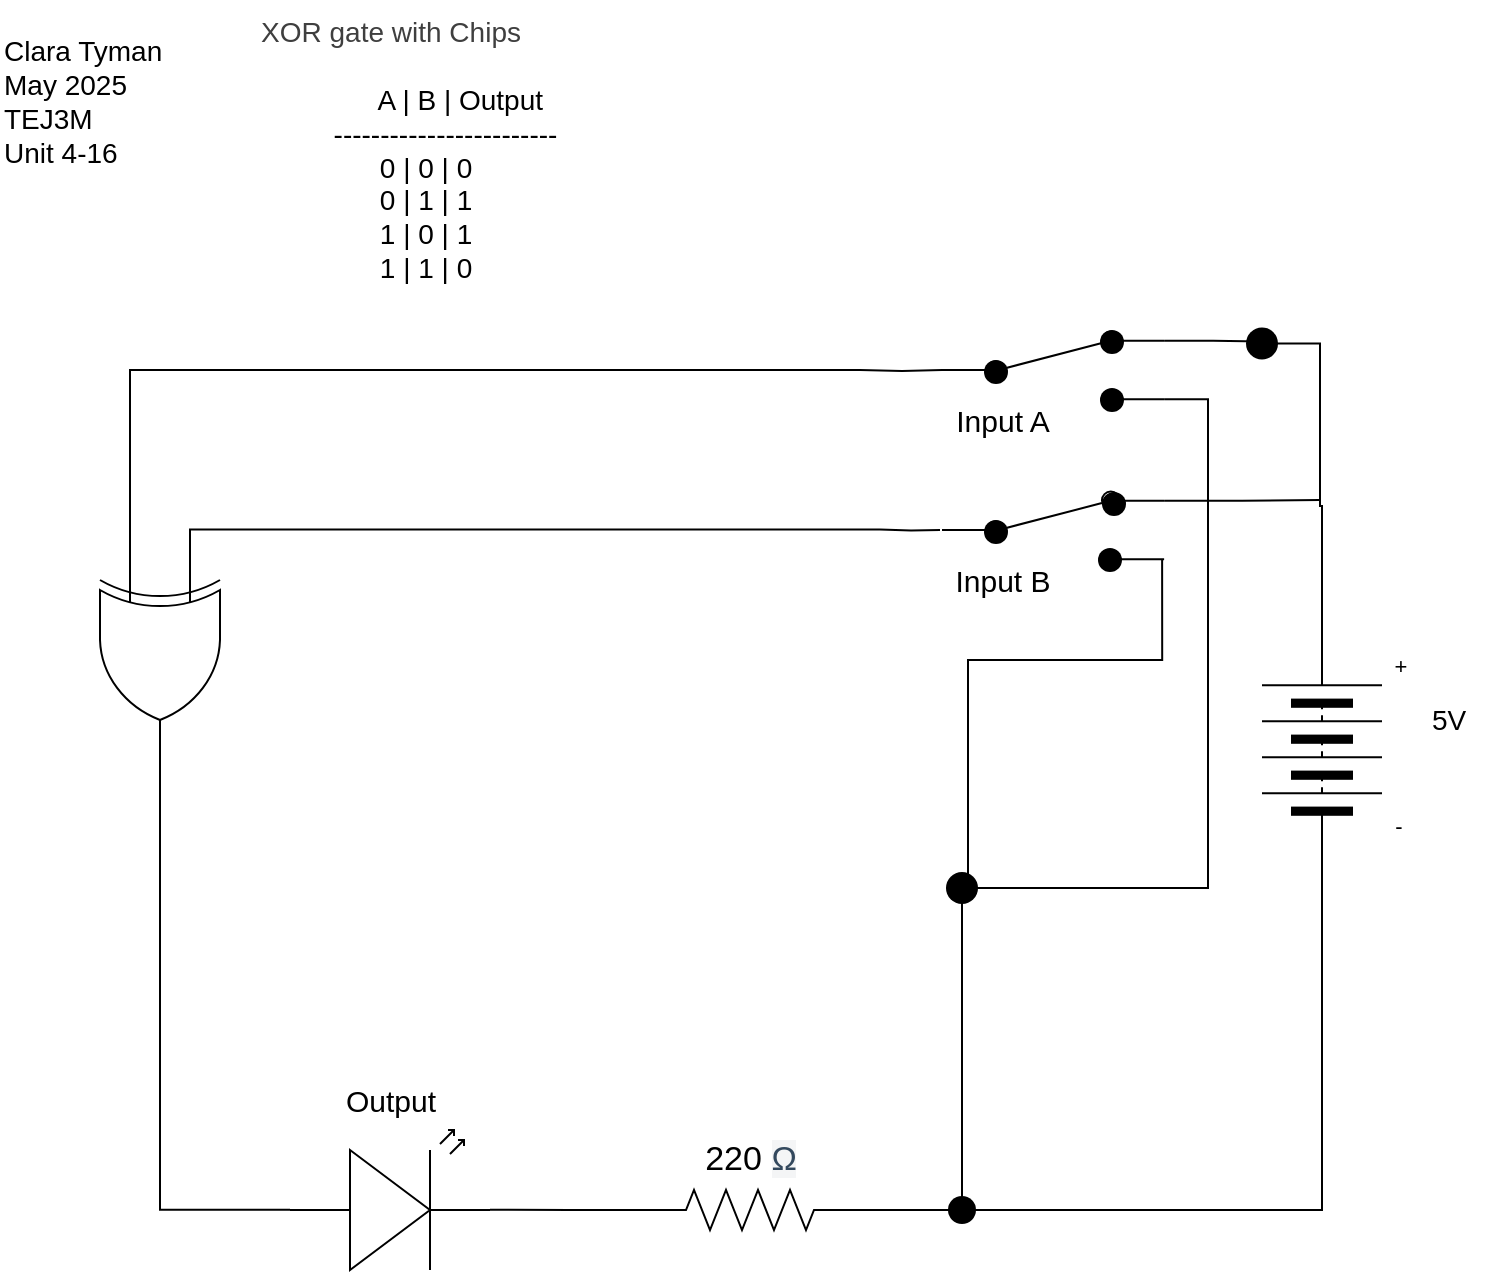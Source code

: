 <mxfile>
    <diagram id="1TuWGwLB1Mw78qsEFhgB" name="Page-1">
        <mxGraphModel dx="766" dy="613" grid="1" gridSize="10" guides="1" tooltips="1" connect="1" arrows="1" fold="1" page="1" pageScale="1" pageWidth="827" pageHeight="1169" math="0" shadow="0">
            <root>
                <mxCell id="0"/>
                <mxCell id="1" parent="0"/>
                <mxCell id="2" value="" style="pointerEvents=1;verticalLabelPosition=bottom;shadow=0;dashed=0;align=center;html=1;verticalAlign=top;shape=mxgraph.electrical.miscellaneous.batteryStack;direction=north;" parent="1" vertex="1">
                    <mxGeometry x="651" y="335" width="60" height="100" as="geometry"/>
                </mxCell>
                <mxCell id="3" value="" style="verticalLabelPosition=bottom;shadow=0;dashed=0;align=center;html=1;verticalAlign=top;shape=mxgraph.electrical.opto_electronics.led_2;pointerEvents=1;rotation=0;" parent="1" vertex="1">
                    <mxGeometry x="165" y="575" width="100" height="70" as="geometry"/>
                </mxCell>
                <mxCell id="4" style="edgeStyle=orthogonalEdgeStyle;shape=connector;curved=0;rounded=0;html=1;exitX=1;exitY=0.12;exitDx=0;exitDy=0;strokeColor=default;align=center;verticalAlign=middle;fontFamily=Helvetica;fontSize=11;fontColor=default;labelBackgroundColor=default;endArrow=none;endFill=0;" parent="1" source="5" edge="1">
                    <mxGeometry relative="1" as="geometry">
                        <mxPoint x="651" y="180.75" as="targetPoint"/>
                    </mxGeometry>
                </mxCell>
                <mxCell id="5" value="" style="html=1;shape=mxgraph.electrical.electro-mechanical.twoWaySwitch;aspect=fixed;elSwitchState=2;fontFamily=Helvetica;fontSize=11;fontColor=default;labelBackgroundColor=default;flipV=0;flipH=0;" parent="1" vertex="1">
                    <mxGeometry x="491" y="175.75" width="111.06" height="38.5" as="geometry"/>
                </mxCell>
                <mxCell id="6" value="" style="shape=waypoint;sketch=0;size=6;pointerEvents=1;points=[];fillColor=none;resizable=0;rotatable=0;perimeter=centerPerimeter;snapToPoint=1;fontFamily=Helvetica;fontSize=11;fontColor=default;labelBackgroundColor=default;strokeWidth=5;" parent="1" vertex="1">
                    <mxGeometry x="491" y="605" width="20" height="20" as="geometry"/>
                </mxCell>
                <mxCell id="7" value="&lt;font style=&quot;font-size: 17px;&quot;&gt;220&amp;nbsp;&lt;span style=&quot;color: rgb(52, 73, 94); font-family: ArtifaktElement-Medium, sans-serif; text-align: left; text-wrap-mode: wrap; background-color: rgb(244, 245, 246);&quot;&gt;Ω&lt;/span&gt;&lt;/font&gt;" style="text;html=1;align=center;verticalAlign=middle;resizable=0;points=[];autosize=1;strokeColor=none;fillColor=none;fontFamily=Helvetica;fontSize=11;fontColor=default;labelBackgroundColor=default;" parent="1" vertex="1">
                    <mxGeometry x="360" y="575" width="70" height="30" as="geometry"/>
                </mxCell>
                <mxCell id="8" value="&lt;font style=&quot;font-size: 15px;&quot;&gt;Input A&lt;/font&gt;" style="text;html=1;align=center;verticalAlign=middle;resizable=0;points=[];autosize=1;strokeColor=none;fillColor=none;fontFamily=Helvetica;fontSize=11;fontColor=default;labelBackgroundColor=default;" parent="1" vertex="1">
                    <mxGeometry x="486" y="205" width="70" height="30" as="geometry"/>
                </mxCell>
                <mxCell id="9" value="&lt;font style=&quot;font-size: 14px;&quot;&gt;5V&lt;/font&gt;" style="text;html=1;align=center;verticalAlign=middle;resizable=0;points=[];autosize=1;strokeColor=none;fillColor=none;fontFamily=Helvetica;fontSize=11;fontColor=default;labelBackgroundColor=default;" parent="1" vertex="1">
                    <mxGeometry x="724" y="355" width="40" height="30" as="geometry"/>
                </mxCell>
                <mxCell id="10" value="Clara Tyman&#xa;May 2025&#xa;TEJ3M&#xa;Unit 4-16" style="text;align=left;verticalAlign=middle;resizable=0;points=[];autosize=1;strokeColor=none;fillColor=none;fontFamily=Helvetica;fontSize=14;fontColor=default;labelBackgroundColor=default;flipH=1;flipV=1;rotation=0;" parent="1" vertex="1">
                    <mxGeometry x="20" y="20" width="100" height="80" as="geometry"/>
                </mxCell>
                <mxCell id="11" value="" style="pointerEvents=1;verticalLabelPosition=bottom;shadow=0;dashed=0;align=center;html=1;verticalAlign=top;shape=mxgraph.electrical.resistors.resistor_2;" parent="1" vertex="1">
                    <mxGeometry x="345" y="605" width="100" height="20" as="geometry"/>
                </mxCell>
                <mxCell id="12" value="Output" style="text;html=1;align=center;verticalAlign=middle;resizable=0;points=[];autosize=1;strokeColor=none;fillColor=none;fontFamily=Helvetica;fontSize=15;fontColor=default;labelBackgroundColor=default;" parent="1" vertex="1">
                    <mxGeometry x="180" y="545" width="70" height="30" as="geometry"/>
                </mxCell>
                <mxCell id="13" value="" style="shape=waypoint;sketch=0;size=6;pointerEvents=1;points=[];fillColor=none;resizable=0;rotatable=0;perimeter=centerPerimeter;snapToPoint=1;fontFamily=Helvetica;fontSize=12;fontColor=default;labelBackgroundColor=default;strokeWidth=6;" parent="1" vertex="1">
                    <mxGeometry x="641" y="171.75" width="20" height="20" as="geometry"/>
                </mxCell>
                <mxCell id="14" value="&lt;div&gt;&lt;span style=&quot;background-color: transparent; color: rgb(63, 63, 63);&quot;&gt;XOR gate with Chips&lt;/span&gt;&lt;/div&gt;&lt;div&gt;&lt;br&gt;&lt;/div&gt;&lt;div&gt;&amp;nbsp; &amp;nbsp; &amp;nbsp; &amp;nbsp; &amp;nbsp; &amp;nbsp; &amp;nbsp; &amp;nbsp; &amp;nbsp; A | B | Output&lt;/div&gt;&lt;div&gt;&amp;nbsp; &amp;nbsp; &amp;nbsp; &amp;nbsp; &amp;nbsp; &amp;nbsp; &amp;nbsp; ------------------------&lt;/div&gt;&lt;div&gt;&amp;nbsp; &amp;nbsp; &amp;nbsp; &amp;nbsp; &amp;nbsp;0 | 0 | 0&lt;/div&gt;&lt;div&gt;&amp;nbsp; &amp;nbsp; &amp;nbsp; &amp;nbsp; &amp;nbsp;0 | 1 | 1&lt;/div&gt;&lt;div&gt;&amp;nbsp; &amp;nbsp; &amp;nbsp; &amp;nbsp; &amp;nbsp;1 | 0 | 1&lt;/div&gt;&lt;div&gt;&amp;nbsp; &amp;nbsp; &amp;nbsp; &amp;nbsp; &amp;nbsp;1 | 1 | 0&lt;/div&gt;" style="text;html=1;align=center;verticalAlign=middle;resizable=0;points=[];autosize=1;strokeColor=none;fillColor=none;strokeWidth=7;fontSize=14;" parent="1" vertex="1">
                    <mxGeometry x="120" y="10" width="190" height="150" as="geometry"/>
                </mxCell>
                <mxCell id="18" style="edgeStyle=orthogonalEdgeStyle;shape=connector;curved=0;rounded=0;html=1;exitX=1;exitY=0.5;exitDx=0;exitDy=0;entryX=0.492;entryY=1.062;entryDx=0;entryDy=0;entryPerimeter=0;strokeColor=default;align=center;verticalAlign=middle;fontFamily=Helvetica;fontSize=11;fontColor=default;labelBackgroundColor=default;endArrow=none;endFill=0;" parent="1" source="2" target="13" edge="1">
                    <mxGeometry relative="1" as="geometry">
                        <Array as="points">
                            <mxPoint x="681" y="263"/>
                            <mxPoint x="680" y="263"/>
                            <mxPoint x="680" y="182"/>
                        </Array>
                    </mxGeometry>
                </mxCell>
                <mxCell id="19" style="edgeStyle=orthogonalEdgeStyle;shape=connector;curved=0;rounded=0;html=1;exitDx=0;exitDy=0;entryX=0.521;entryY=0.231;entryDx=0;entryDy=0;entryPerimeter=0;strokeColor=default;align=center;verticalAlign=middle;fontFamily=Helvetica;fontSize=11;fontColor=default;labelBackgroundColor=default;endArrow=none;endFill=0;" parent="1" source="29" target="6" edge="1">
                    <mxGeometry relative="1" as="geometry">
                        <Array as="points">
                            <mxPoint x="501" y="454"/>
                        </Array>
                    </mxGeometry>
                </mxCell>
                <mxCell id="20" style="edgeStyle=orthogonalEdgeStyle;shape=connector;curved=0;rounded=0;html=1;exitX=1;exitY=0.12;exitDx=0;exitDy=0;strokeColor=default;align=center;verticalAlign=middle;fontFamily=Helvetica;fontSize=11;fontColor=default;labelBackgroundColor=default;endArrow=none;endFill=0;" parent="1" source="22" edge="1">
                    <mxGeometry relative="1" as="geometry">
                        <mxPoint x="680" y="260" as="targetPoint"/>
                    </mxGeometry>
                </mxCell>
                <mxCell id="21" style="edgeStyle=orthogonalEdgeStyle;shape=connector;curved=0;rounded=0;html=1;exitX=1;exitY=0.88;exitDx=0;exitDy=0;strokeColor=default;align=center;verticalAlign=middle;fontFamily=Helvetica;fontSize=11;fontColor=default;labelBackgroundColor=default;endArrow=none;endFill=0;" parent="1" edge="1">
                    <mxGeometry relative="1" as="geometry">
                        <mxPoint x="503" y="450" as="targetPoint"/>
                        <mxPoint x="601.06" y="289.63" as="sourcePoint"/>
                        <Array as="points">
                            <mxPoint x="601" y="340"/>
                            <mxPoint x="504" y="340"/>
                        </Array>
                    </mxGeometry>
                </mxCell>
                <mxCell id="22" value="" style="html=1;shape=mxgraph.electrical.electro-mechanical.twoWaySwitch;aspect=fixed;elSwitchState=2;fontFamily=Helvetica;fontSize=11;fontColor=default;labelBackgroundColor=default;flipV=0;" parent="1" vertex="1">
                    <mxGeometry x="491" y="255.75" width="111.06" height="38.5" as="geometry"/>
                </mxCell>
                <mxCell id="23" value="&lt;font style=&quot;font-size: 15px;&quot;&gt;Input B&lt;/font&gt;" style="text;html=1;align=center;verticalAlign=middle;resizable=0;points=[];autosize=1;strokeColor=none;fillColor=none;fontFamily=Helvetica;fontSize=11;fontColor=default;labelBackgroundColor=default;" parent="1" vertex="1">
                    <mxGeometry x="486" y="285" width="70" height="30" as="geometry"/>
                </mxCell>
                <mxCell id="28" value="" style="edgeStyle=orthogonalEdgeStyle;shape=connector;curved=0;rounded=0;html=1;exitX=1;exitY=0.88;exitDx=0;exitDy=0;entryDx=0;entryDy=0;entryPerimeter=0;strokeColor=default;align=center;verticalAlign=middle;fontFamily=Helvetica;fontSize=11;fontColor=default;labelBackgroundColor=default;endArrow=none;endFill=0;" parent="1" source="5" target="29" edge="1">
                    <mxGeometry relative="1" as="geometry">
                        <Array as="points">
                            <mxPoint x="624" y="210"/>
                            <mxPoint x="624" y="454"/>
                        </Array>
                        <mxPoint x="602" y="210" as="sourcePoint"/>
                        <mxPoint x="501" y="615" as="targetPoint"/>
                    </mxGeometry>
                </mxCell>
                <mxCell id="29" value="" style="shape=waypoint;sketch=0;size=6;pointerEvents=1;points=[];fillColor=none;resizable=0;rotatable=0;perimeter=centerPerimeter;snapToPoint=1;fontFamily=Helvetica;fontSize=12;fontColor=default;labelBackgroundColor=default;strokeWidth=6;" parent="1" vertex="1">
                    <mxGeometry x="491" y="444" width="20" height="20" as="geometry"/>
                </mxCell>
                <mxCell id="30" style="edgeStyle=orthogonalEdgeStyle;shape=connector;curved=0;rounded=0;html=1;exitX=0;exitY=0.5;exitDx=0;exitDy=0;entryX=1;entryY=0.5;entryDx=0;entryDy=0;entryPerimeter=0;strokeColor=default;align=center;verticalAlign=middle;fontFamily=Helvetica;fontSize=11;fontColor=default;labelBackgroundColor=default;endArrow=none;endFill=0;" parent="1" source="2" target="11" edge="1">
                    <mxGeometry relative="1" as="geometry"/>
                </mxCell>
                <mxCell id="31" value="+" style="text;html=1;align=center;verticalAlign=middle;resizable=0;points=[];autosize=1;strokeColor=none;fillColor=none;fontFamily=Helvetica;fontSize=11;fontColor=default;labelBackgroundColor=default;" parent="1" vertex="1">
                    <mxGeometry x="705" y="328" width="30" height="30" as="geometry"/>
                </mxCell>
                <mxCell id="32" value="-" style="text;html=1;align=center;verticalAlign=middle;resizable=0;points=[];autosize=1;strokeColor=none;fillColor=none;fontFamily=Helvetica;fontSize=11;fontColor=default;labelBackgroundColor=default;" parent="1" vertex="1">
                    <mxGeometry x="704" y="408" width="30" height="30" as="geometry"/>
                </mxCell>
                <mxCell id="36" style="edgeStyle=orthogonalEdgeStyle;shape=connector;curved=0;rounded=0;html=1;exitDx=0;exitDy=0;entryX=0;entryY=0.5;entryDx=0;entryDy=0;strokeColor=default;align=center;verticalAlign=middle;fontFamily=Helvetica;fontSize=11;fontColor=default;labelBackgroundColor=default;endArrow=none;endFill=0;" parent="1" target="5" edge="1">
                    <mxGeometry relative="1" as="geometry">
                        <mxPoint x="450" y="195" as="sourcePoint"/>
                    </mxGeometry>
                </mxCell>
                <mxCell id="45" style="edgeStyle=orthogonalEdgeStyle;shape=connector;curved=0;rounded=0;html=1;exitDx=0;exitDy=0;strokeColor=default;align=center;verticalAlign=middle;fontFamily=Helvetica;fontSize=11;fontColor=default;labelBackgroundColor=default;endArrow=none;endFill=0;" parent="1" edge="1">
                    <mxGeometry relative="1" as="geometry">
                        <mxPoint x="490" y="275" as="targetPoint"/>
                        <mxPoint x="460" y="274.75" as="sourcePoint"/>
                    </mxGeometry>
                </mxCell>
                <mxCell id="53" style="edgeStyle=orthogonalEdgeStyle;shape=connector;curved=0;rounded=0;html=1;exitX=0;exitY=0.5;exitDx=0;exitDy=0;exitPerimeter=0;entryX=1;entryY=0.57;entryDx=0;entryDy=0;entryPerimeter=0;strokeColor=default;align=center;verticalAlign=middle;fontFamily=Helvetica;fontSize=11;fontColor=default;labelBackgroundColor=default;endArrow=none;endFill=0;" parent="1" source="11" target="3" edge="1">
                    <mxGeometry relative="1" as="geometry"/>
                </mxCell>
                <mxCell id="56" style="edgeStyle=orthogonalEdgeStyle;shape=connector;curved=0;rounded=0;html=1;exitX=0;exitY=0.75;exitDx=0;exitDy=0;exitPerimeter=0;strokeColor=default;align=center;verticalAlign=middle;fontFamily=Helvetica;fontSize=11;fontColor=default;labelBackgroundColor=default;endArrow=none;endFill=0;entryX=0.117;entryY=0.391;entryDx=0;entryDy=0;entryPerimeter=0;" parent="1" source="54" edge="1">
                    <mxGeometry relative="1" as="geometry">
                        <mxPoint x="450" y="195" as="targetPoint"/>
                        <Array as="points">
                            <mxPoint x="85" y="195"/>
                        </Array>
                    </mxGeometry>
                </mxCell>
                <mxCell id="54" value="" style="verticalLabelPosition=bottom;shadow=0;dashed=0;align=center;html=1;verticalAlign=top;shape=mxgraph.electrical.logic_gates.logic_gate;operation=xor;fontFamily=Helvetica;fontSize=11;fontColor=default;labelBackgroundColor=default;rotation=90;" parent="1" vertex="1">
                    <mxGeometry x="50" y="310" width="100" height="60" as="geometry"/>
                </mxCell>
                <mxCell id="55" style="edgeStyle=orthogonalEdgeStyle;shape=connector;curved=0;rounded=0;html=1;exitX=0;exitY=0.57;exitDx=0;exitDy=0;exitPerimeter=0;entryX=1;entryY=0.5;entryDx=0;entryDy=0;entryPerimeter=0;strokeColor=default;align=center;verticalAlign=middle;fontFamily=Helvetica;fontSize=11;fontColor=default;labelBackgroundColor=default;endArrow=none;endFill=0;" parent="1" source="3" target="54" edge="1">
                    <mxGeometry relative="1" as="geometry"/>
                </mxCell>
                <mxCell id="57" style="edgeStyle=orthogonalEdgeStyle;shape=connector;curved=0;rounded=0;html=1;exitX=0;exitY=0.25;exitDx=0;exitDy=0;exitPerimeter=0;entryX=0.244;entryY=0.492;entryDx=0;entryDy=0;entryPerimeter=0;strokeColor=default;align=center;verticalAlign=middle;fontFamily=Helvetica;fontSize=11;fontColor=default;labelBackgroundColor=default;endArrow=none;endFill=0;" parent="1" source="54" edge="1">
                    <mxGeometry relative="1" as="geometry">
                        <mxPoint x="460" y="274.75" as="targetPoint"/>
                        <Array as="points">
                            <mxPoint x="115" y="275"/>
                        </Array>
                    </mxGeometry>
                </mxCell>
                <mxCell id="58" value="" style="shape=waypoint;sketch=0;size=6;pointerEvents=1;points=[];fillColor=none;resizable=0;rotatable=0;perimeter=centerPerimeter;snapToPoint=1;fontFamily=Helvetica;fontSize=9;fontColor=default;labelBackgroundColor=default;strokeWidth=4;" vertex="1" parent="1">
                    <mxGeometry x="567" y="252" width="20" height="20" as="geometry"/>
                </mxCell>
                <mxCell id="59" value="" style="shape=waypoint;sketch=0;size=6;pointerEvents=1;points=[];fillColor=none;resizable=0;rotatable=0;perimeter=centerPerimeter;snapToPoint=1;fontFamily=Helvetica;fontSize=9;fontColor=default;labelBackgroundColor=default;strokeWidth=4;" vertex="1" parent="1">
                    <mxGeometry x="565" y="280" width="20" height="20" as="geometry"/>
                </mxCell>
                <mxCell id="60" value="" style="shape=waypoint;sketch=0;size=6;pointerEvents=1;points=[];fillColor=none;resizable=0;rotatable=0;perimeter=centerPerimeter;snapToPoint=1;fontFamily=Helvetica;fontSize=9;fontColor=default;labelBackgroundColor=default;strokeWidth=4;" vertex="1" parent="1">
                    <mxGeometry x="508" y="266" width="20" height="20" as="geometry"/>
                </mxCell>
                <mxCell id="61" value="" style="shape=waypoint;sketch=0;size=6;pointerEvents=1;points=[];fillColor=none;resizable=0;rotatable=0;perimeter=centerPerimeter;snapToPoint=1;fontFamily=Helvetica;fontSize=9;fontColor=default;labelBackgroundColor=default;strokeWidth=4;" vertex="1" parent="1">
                    <mxGeometry x="508" y="186" width="20" height="20" as="geometry"/>
                </mxCell>
                <mxCell id="62" value="" style="shape=waypoint;sketch=0;size=6;pointerEvents=1;points=[];fillColor=none;resizable=0;rotatable=0;perimeter=centerPerimeter;snapToPoint=1;fontFamily=Helvetica;fontSize=9;fontColor=default;labelBackgroundColor=default;strokeWidth=4;" vertex="1" parent="1">
                    <mxGeometry x="566" y="200" width="20" height="20" as="geometry"/>
                </mxCell>
                <mxCell id="63" value="" style="shape=waypoint;sketch=0;size=6;pointerEvents=1;points=[];fillColor=none;resizable=0;rotatable=0;perimeter=centerPerimeter;snapToPoint=1;fontFamily=Helvetica;fontSize=9;fontColor=default;labelBackgroundColor=default;strokeWidth=4;" vertex="1" parent="1">
                    <mxGeometry x="566" y="171" width="20" height="20" as="geometry"/>
                </mxCell>
            </root>
        </mxGraphModel>
    </diagram>
</mxfile>
